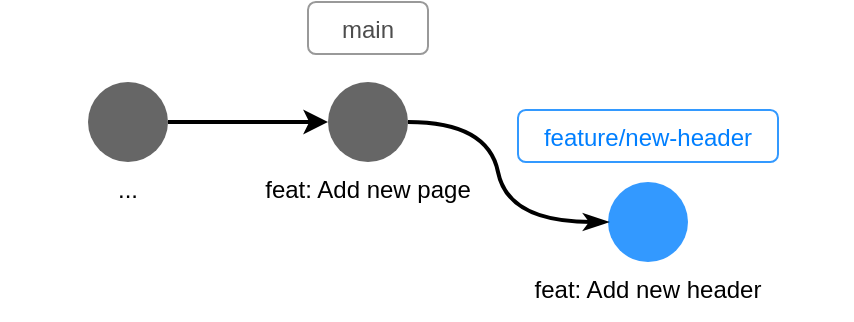 <mxfile version="14.7.2" type="device"><diagram id="vhG-_4cSLU98xulGktyB" name="Page-1"><mxGraphModel dx="946" dy="505" grid="1" gridSize="10" guides="1" tooltips="1" connect="1" arrows="1" fold="1" page="1" pageScale="1" pageWidth="1100" pageHeight="850" math="0" shadow="0"><root><mxCell id="0"/><mxCell id="1" parent="0"/><mxCell id="msv7R4zimycrY3fYaqGA-35" value="" style="ellipse;whiteSpace=wrap;html=1;aspect=fixed;strokeWidth=5;strokeColor=none;fillColor=#666666;" parent="1" vertex="1"><mxGeometry x="190" y="340" width="40" height="40" as="geometry"/></mxCell><mxCell id="msv7R4zimycrY3fYaqGA-36" value="" style="ellipse;whiteSpace=wrap;html=1;aspect=fixed;strokeWidth=5;strokeColor=none;fillColor=#666666;" parent="1" vertex="1"><mxGeometry x="310" y="340" width="40" height="40" as="geometry"/></mxCell><mxCell id="msv7R4zimycrY3fYaqGA-38" value="" style="ellipse;whiteSpace=wrap;html=1;aspect=fixed;strokeWidth=5;strokeColor=none;fillColor=#3399FF;" parent="1" vertex="1"><mxGeometry x="450" y="390" width="40" height="40" as="geometry"/></mxCell><mxCell id="msv7R4zimycrY3fYaqGA-42" value="" style="curved=1;endArrow=classicThin;html=1;exitX=1;exitY=0.5;exitDx=0;exitDy=0;entryX=0;entryY=0.5;entryDx=0;entryDy=0;strokeWidth=2;endFill=1;" parent="1" source="msv7R4zimycrY3fYaqGA-36" target="msv7R4zimycrY3fYaqGA-38" edge="1"><mxGeometry width="50" height="50" relative="1" as="geometry"><mxPoint x="540" y="500" as="sourcePoint"/><mxPoint x="590" y="450" as="targetPoint"/><Array as="points"><mxPoint x="390" y="360"/><mxPoint x="400" y="410"/></Array></mxGeometry></mxCell><mxCell id="msv7R4zimycrY3fYaqGA-43" value="" style="endArrow=classic;html=1;strokeWidth=2;exitX=1;exitY=0.5;exitDx=0;exitDy=0;entryX=0;entryY=0.5;entryDx=0;entryDy=0;" parent="1" source="msv7R4zimycrY3fYaqGA-35" target="msv7R4zimycrY3fYaqGA-36" edge="1"><mxGeometry width="50" height="50" relative="1" as="geometry"><mxPoint x="540" y="500" as="sourcePoint"/><mxPoint x="590" y="450" as="targetPoint"/></mxGeometry></mxCell><mxCell id="msv7R4zimycrY3fYaqGA-48" value="main" style="text;fillColor=none;align=center;verticalAlign=top;spacingLeft=4;spacingRight=4;overflow=hidden;rotatable=0;points=[[0,0.5],[1,0.5]];portConstraint=eastwest;rounded=1;strokeWidth=1;strokeColor=#999999;fontColor=#4D4D4D;" parent="1" vertex="1"><mxGeometry x="300" y="300" width="60" height="26" as="geometry"/></mxCell><mxCell id="msv7R4zimycrY3fYaqGA-49" value="feature/new-header" style="text;fillColor=none;align=center;verticalAlign=top;spacingLeft=4;spacingRight=4;overflow=hidden;rotatable=0;points=[[0,0.5],[1,0.5]];portConstraint=eastwest;rounded=1;strokeWidth=1;fontColor=#007FFF;strokeColor=#3399FF;" parent="1" vertex="1"><mxGeometry x="405" y="354" width="130" height="26" as="geometry"/></mxCell><mxCell id="msv7R4zimycrY3fYaqGA-50" value="feat: Add new header" style="text;fillColor=none;align=center;verticalAlign=top;spacingLeft=4;spacingRight=4;overflow=hidden;rotatable=0;points=[[0,0.5],[1,0.5]];portConstraint=eastwest;rounded=0;strokeWidth=1;" parent="1" vertex="1"><mxGeometry x="368.44" y="430" width="203.12" height="26" as="geometry"/></mxCell><mxCell id="msv7R4zimycrY3fYaqGA-56" value="feat: Add new page" style="text;fillColor=none;align=center;verticalAlign=top;spacingLeft=4;spacingRight=4;overflow=hidden;rotatable=0;points=[[0,0.5],[1,0.5]];portConstraint=eastwest;rounded=0;strokeWidth=1;" parent="1" vertex="1"><mxGeometry x="266.87" y="380" width="126.25" height="50" as="geometry"/></mxCell><mxCell id="msv7R4zimycrY3fYaqGA-58" value="..." style="text;fillColor=none;align=center;verticalAlign=top;spacingLeft=4;spacingRight=4;overflow=hidden;rotatable=0;points=[[0,0.5],[1,0.5]];portConstraint=eastwest;rounded=0;strokeWidth=1;" parent="1" vertex="1"><mxGeometry x="146.87" y="380" width="126.25" height="50" as="geometry"/></mxCell></root></mxGraphModel></diagram></mxfile>